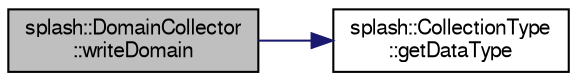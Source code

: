 digraph "splash::DomainCollector::writeDomain"
{
  edge [fontname="FreeSans",fontsize="10",labelfontname="FreeSans",labelfontsize="10"];
  node [fontname="FreeSans",fontsize="10",shape=record];
  rankdir="LR";
  Node1 [label="splash::DomainCollector\l::writeDomain",height=0.2,width=0.4,color="black", fillcolor="grey75", style="filled" fontcolor="black"];
  Node1 -> Node2 [color="midnightblue",fontsize="10",style="solid",fontname="FreeSans"];
  Node2 [label="splash::CollectionType\l::getDataType",height=0.2,width=0.4,color="black", fillcolor="white", style="filled",URL="$classsplash_1_1_collection_type.html#ae3e17c1267a945c07ba668dbac50465e"];
}
